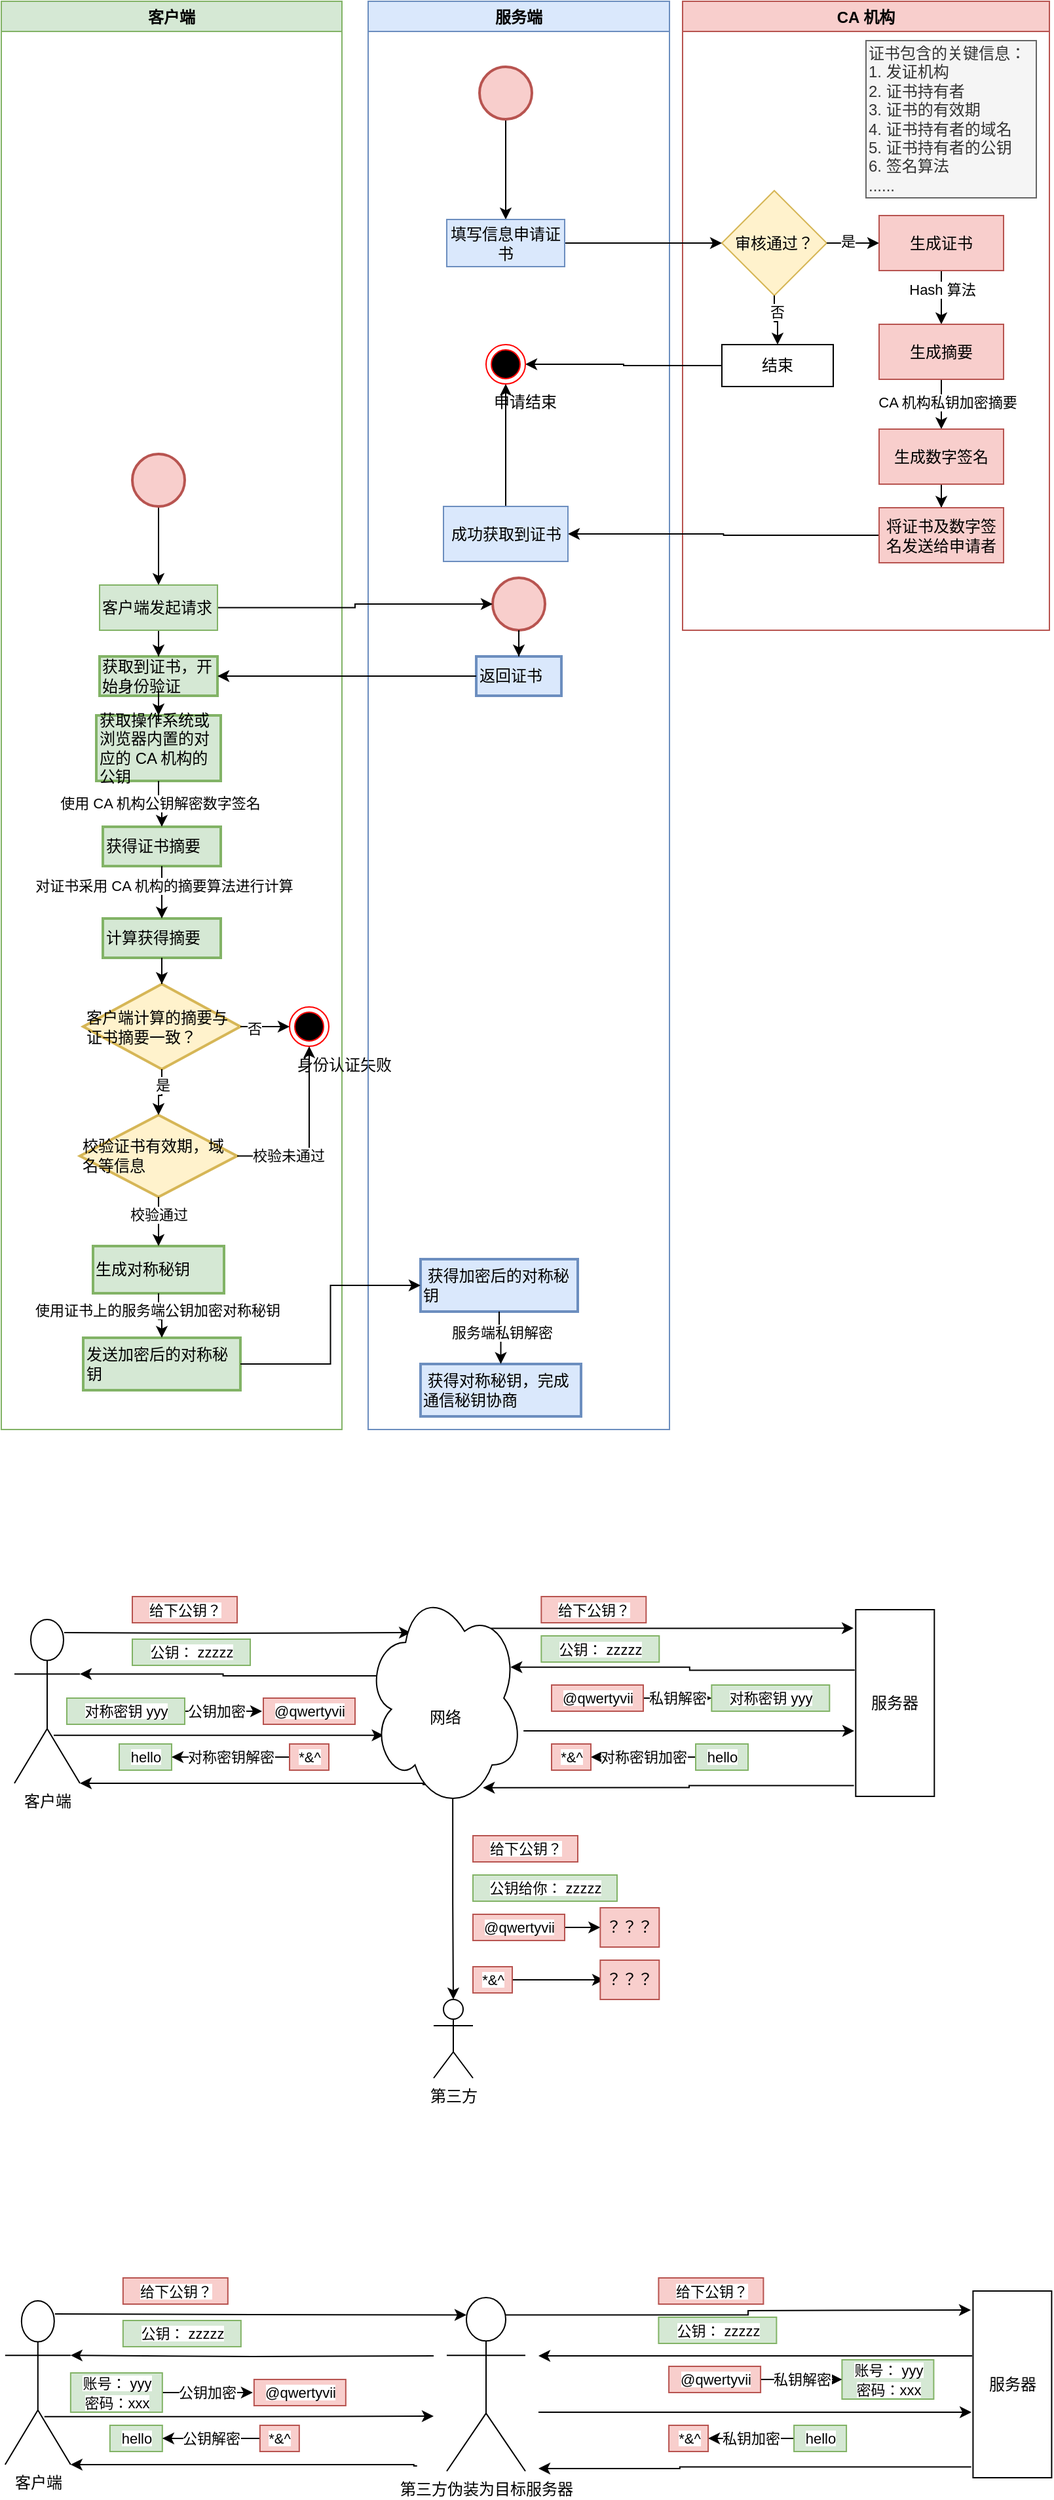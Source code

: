 <mxfile version="14.6.0" type="github">
  <diagram id="uuYXE82NBK7OaKoCnniR" name="Page-1">
    <mxGraphModel dx="1038" dy="503" grid="1" gridSize="10" guides="1" tooltips="1" connect="1" arrows="1" fold="1" page="1" pageScale="1" pageWidth="827" pageHeight="1169" math="0" shadow="0">
      <root>
        <mxCell id="0" />
        <mxCell id="1" parent="0" />
        <mxCell id="JsDEtYK8WjCFW17wyUcO-69" value="客户端" style="swimlane;fillColor=#d5e8d4;strokeColor=#82b366;" parent="1" vertex="1">
          <mxGeometry x="20" y="40" width="260" height="1090" as="geometry" />
        </mxCell>
        <mxCell id="JsDEtYK8WjCFW17wyUcO-35" value="获取到证书，开始身份验证" style="whiteSpace=wrap;html=1;align=left;strokeWidth=2;fillColor=#d5e8d4;strokeColor=#82b366;" parent="JsDEtYK8WjCFW17wyUcO-69" vertex="1">
          <mxGeometry x="75" y="500" width="90" height="30" as="geometry" />
        </mxCell>
        <mxCell id="JsDEtYK8WjCFW17wyUcO-38" value="获取操作系统或浏览器内置的对应的 CA 机构的公钥" style="whiteSpace=wrap;html=1;align=left;strokeWidth=2;fillColor=#d5e8d4;strokeColor=#82b366;" parent="JsDEtYK8WjCFW17wyUcO-69" vertex="1">
          <mxGeometry x="72.5" y="545" width="95" height="50" as="geometry" />
        </mxCell>
        <mxCell id="JsDEtYK8WjCFW17wyUcO-39" value="" style="edgeStyle=orthogonalEdgeStyle;rounded=0;orthogonalLoop=1;jettySize=auto;html=1;" parent="JsDEtYK8WjCFW17wyUcO-69" source="JsDEtYK8WjCFW17wyUcO-35" target="JsDEtYK8WjCFW17wyUcO-38" edge="1">
          <mxGeometry relative="1" as="geometry" />
        </mxCell>
        <mxCell id="JsDEtYK8WjCFW17wyUcO-40" value="获得证书摘要" style="whiteSpace=wrap;html=1;align=left;strokeWidth=2;fillColor=#d5e8d4;strokeColor=#82b366;" parent="JsDEtYK8WjCFW17wyUcO-69" vertex="1">
          <mxGeometry x="77.5" y="630" width="90" height="30" as="geometry" />
        </mxCell>
        <mxCell id="JsDEtYK8WjCFW17wyUcO-41" value="" style="edgeStyle=orthogonalEdgeStyle;rounded=0;orthogonalLoop=1;jettySize=auto;html=1;" parent="JsDEtYK8WjCFW17wyUcO-69" source="JsDEtYK8WjCFW17wyUcO-38" target="JsDEtYK8WjCFW17wyUcO-40" edge="1">
          <mxGeometry relative="1" as="geometry" />
        </mxCell>
        <mxCell id="JsDEtYK8WjCFW17wyUcO-42" value="使用 CA 机构公钥解密数字签名" style="edgeLabel;html=1;align=center;verticalAlign=middle;resizable=0;points=[];" parent="JsDEtYK8WjCFW17wyUcO-41" vertex="1" connectable="0">
          <mxGeometry x="-0.125" y="1" relative="1" as="geometry">
            <mxPoint as="offset" />
          </mxGeometry>
        </mxCell>
        <mxCell id="JsDEtYK8WjCFW17wyUcO-43" value="计算获得摘要" style="whiteSpace=wrap;html=1;align=left;strokeWidth=2;fillColor=#d5e8d4;strokeColor=#82b366;" parent="JsDEtYK8WjCFW17wyUcO-69" vertex="1">
          <mxGeometry x="77.5" y="700" width="90" height="30" as="geometry" />
        </mxCell>
        <mxCell id="JsDEtYK8WjCFW17wyUcO-44" value="" style="edgeStyle=orthogonalEdgeStyle;rounded=0;orthogonalLoop=1;jettySize=auto;html=1;" parent="JsDEtYK8WjCFW17wyUcO-69" source="JsDEtYK8WjCFW17wyUcO-40" target="JsDEtYK8WjCFW17wyUcO-43" edge="1">
          <mxGeometry relative="1" as="geometry" />
        </mxCell>
        <mxCell id="JsDEtYK8WjCFW17wyUcO-45" value="对证书采用 CA 机构的摘要算法进行计算" style="edgeLabel;html=1;align=center;verticalAlign=middle;resizable=0;points=[];" parent="JsDEtYK8WjCFW17wyUcO-44" vertex="1" connectable="0">
          <mxGeometry x="-0.275" y="1" relative="1" as="geometry">
            <mxPoint as="offset" />
          </mxGeometry>
        </mxCell>
        <mxCell id="JsDEtYK8WjCFW17wyUcO-46" value="客户端计算的摘要与证书摘要一致？" style="rhombus;whiteSpace=wrap;html=1;align=left;strokeWidth=2;fillColor=#fff2cc;strokeColor=#d6b656;" parent="JsDEtYK8WjCFW17wyUcO-69" vertex="1">
          <mxGeometry x="62.5" y="750" width="120" height="65" as="geometry" />
        </mxCell>
        <mxCell id="JsDEtYK8WjCFW17wyUcO-47" value="" style="edgeStyle=orthogonalEdgeStyle;rounded=0;orthogonalLoop=1;jettySize=auto;html=1;" parent="JsDEtYK8WjCFW17wyUcO-69" source="JsDEtYK8WjCFW17wyUcO-43" target="JsDEtYK8WjCFW17wyUcO-46" edge="1">
          <mxGeometry relative="1" as="geometry" />
        </mxCell>
        <mxCell id="JsDEtYK8WjCFW17wyUcO-48" value="&lt;br&gt;&lt;br&gt;&lt;br&gt;&lt;br&gt;身份认证失败" style="ellipse;html=1;shape=endState;fillColor=#000000;strokeColor=#ff0000;align=left;" parent="JsDEtYK8WjCFW17wyUcO-69" vertex="1">
          <mxGeometry x="220" y="767.5" width="30" height="30" as="geometry" />
        </mxCell>
        <mxCell id="JsDEtYK8WjCFW17wyUcO-49" style="edgeStyle=orthogonalEdgeStyle;rounded=0;orthogonalLoop=1;jettySize=auto;html=1;exitX=1;exitY=0.5;exitDx=0;exitDy=0;entryX=0;entryY=0.5;entryDx=0;entryDy=0;" parent="JsDEtYK8WjCFW17wyUcO-69" source="JsDEtYK8WjCFW17wyUcO-46" target="JsDEtYK8WjCFW17wyUcO-48" edge="1">
          <mxGeometry relative="1" as="geometry">
            <mxPoint x="230" y="783" as="targetPoint" />
          </mxGeometry>
        </mxCell>
        <mxCell id="JsDEtYK8WjCFW17wyUcO-50" value="否" style="edgeLabel;html=1;align=center;verticalAlign=middle;resizable=0;points=[];" parent="JsDEtYK8WjCFW17wyUcO-49" vertex="1" connectable="0">
          <mxGeometry x="-0.446" relative="1" as="geometry">
            <mxPoint y="1" as="offset" />
          </mxGeometry>
        </mxCell>
        <mxCell id="JsDEtYK8WjCFW17wyUcO-54" value="校验证书有效期，域名等信息" style="rhombus;whiteSpace=wrap;html=1;align=left;strokeWidth=2;fillColor=#fff2cc;strokeColor=#d6b656;" parent="JsDEtYK8WjCFW17wyUcO-69" vertex="1">
          <mxGeometry x="60" y="850" width="120" height="62.5" as="geometry" />
        </mxCell>
        <mxCell id="JsDEtYK8WjCFW17wyUcO-55" value="" style="edgeStyle=orthogonalEdgeStyle;rounded=0;orthogonalLoop=1;jettySize=auto;html=1;" parent="JsDEtYK8WjCFW17wyUcO-69" source="JsDEtYK8WjCFW17wyUcO-46" target="JsDEtYK8WjCFW17wyUcO-54" edge="1">
          <mxGeometry relative="1" as="geometry" />
        </mxCell>
        <mxCell id="JsDEtYK8WjCFW17wyUcO-56" value="是" style="edgeLabel;html=1;align=center;verticalAlign=middle;resizable=0;points=[];" parent="JsDEtYK8WjCFW17wyUcO-55" vertex="1" connectable="0">
          <mxGeometry x="-0.365" relative="1" as="geometry">
            <mxPoint as="offset" />
          </mxGeometry>
        </mxCell>
        <mxCell id="JsDEtYK8WjCFW17wyUcO-57" value="校验未通过" style="edgeStyle=orthogonalEdgeStyle;rounded=0;orthogonalLoop=1;jettySize=auto;html=1;exitX=1;exitY=0.5;exitDx=0;exitDy=0;entryX=0.5;entryY=1;entryDx=0;entryDy=0;" parent="JsDEtYK8WjCFW17wyUcO-69" source="JsDEtYK8WjCFW17wyUcO-54" target="JsDEtYK8WjCFW17wyUcO-48" edge="1">
          <mxGeometry x="-0.437" relative="1" as="geometry">
            <mxPoint as="offset" />
          </mxGeometry>
        </mxCell>
        <mxCell id="JsDEtYK8WjCFW17wyUcO-58" value="生成对称秘钥" style="whiteSpace=wrap;html=1;align=left;strokeWidth=2;fillColor=#d5e8d4;strokeColor=#82b366;" parent="JsDEtYK8WjCFW17wyUcO-69" vertex="1">
          <mxGeometry x="70" y="950" width="100" height="36" as="geometry" />
        </mxCell>
        <mxCell id="JsDEtYK8WjCFW17wyUcO-59" value="" style="edgeStyle=orthogonalEdgeStyle;rounded=0;orthogonalLoop=1;jettySize=auto;html=1;" parent="JsDEtYK8WjCFW17wyUcO-69" source="JsDEtYK8WjCFW17wyUcO-54" target="JsDEtYK8WjCFW17wyUcO-58" edge="1">
          <mxGeometry relative="1" as="geometry" />
        </mxCell>
        <mxCell id="JsDEtYK8WjCFW17wyUcO-60" value="校验通过" style="edgeLabel;html=1;align=center;verticalAlign=middle;resizable=0;points=[];" parent="JsDEtYK8WjCFW17wyUcO-59" vertex="1" connectable="0">
          <mxGeometry x="-0.372" relative="1" as="geometry">
            <mxPoint as="offset" />
          </mxGeometry>
        </mxCell>
        <mxCell id="JsDEtYK8WjCFW17wyUcO-61" value="发送加密后的对称秘钥" style="whiteSpace=wrap;html=1;align=left;strokeWidth=2;fillColor=#d5e8d4;strokeColor=#82b366;" parent="JsDEtYK8WjCFW17wyUcO-69" vertex="1">
          <mxGeometry x="62.5" y="1020" width="120" height="40" as="geometry" />
        </mxCell>
        <mxCell id="JsDEtYK8WjCFW17wyUcO-62" value="" style="edgeStyle=orthogonalEdgeStyle;rounded=0;orthogonalLoop=1;jettySize=auto;html=1;" parent="JsDEtYK8WjCFW17wyUcO-69" source="JsDEtYK8WjCFW17wyUcO-58" target="JsDEtYK8WjCFW17wyUcO-61" edge="1">
          <mxGeometry relative="1" as="geometry" />
        </mxCell>
        <mxCell id="JsDEtYK8WjCFW17wyUcO-63" value="使用证书上的服务端公钥加密对称秘钥" style="edgeLabel;html=1;align=center;verticalAlign=middle;resizable=0;points=[];" parent="JsDEtYK8WjCFW17wyUcO-62" vertex="1" connectable="0">
          <mxGeometry x="-0.294" y="-1" relative="1" as="geometry">
            <mxPoint as="offset" />
          </mxGeometry>
        </mxCell>
        <mxCell id="8BZbuieE8IRG9l0fq3M0-31" value="服务端" style="swimlane;swimlaneLine=1;fillColor=#dae8fc;strokeColor=#6c8ebf;" parent="1" vertex="1">
          <mxGeometry x="300" y="40" width="230" height="1090" as="geometry" />
        </mxCell>
        <mxCell id="JsDEtYK8WjCFW17wyUcO-64" value="&amp;nbsp;获得加密后的对称秘钥" style="whiteSpace=wrap;html=1;align=left;strokeWidth=2;fillColor=#dae8fc;strokeColor=#6c8ebf;" parent="8BZbuieE8IRG9l0fq3M0-31" vertex="1">
          <mxGeometry x="40" y="960" width="120" height="40" as="geometry" />
        </mxCell>
        <mxCell id="JsDEtYK8WjCFW17wyUcO-66" value="&amp;nbsp;获得对称秘钥，完成通信秘钥协商" style="whiteSpace=wrap;html=1;align=left;strokeWidth=2;fillColor=#dae8fc;strokeColor=#6c8ebf;" parent="8BZbuieE8IRG9l0fq3M0-31" vertex="1">
          <mxGeometry x="40" y="1040" width="122.5" height="40" as="geometry" />
        </mxCell>
        <mxCell id="JsDEtYK8WjCFW17wyUcO-67" value="" style="edgeStyle=orthogonalEdgeStyle;rounded=0;orthogonalLoop=1;jettySize=auto;html=1;" parent="8BZbuieE8IRG9l0fq3M0-31" source="JsDEtYK8WjCFW17wyUcO-64" target="JsDEtYK8WjCFW17wyUcO-66" edge="1">
          <mxGeometry relative="1" as="geometry" />
        </mxCell>
        <mxCell id="JsDEtYK8WjCFW17wyUcO-68" value="服务端私钥解密" style="edgeLabel;html=1;align=center;verticalAlign=middle;resizable=0;points=[];" parent="JsDEtYK8WjCFW17wyUcO-67" vertex="1" connectable="0">
          <mxGeometry x="-0.25" y="2" relative="1" as="geometry">
            <mxPoint as="offset" />
          </mxGeometry>
        </mxCell>
        <mxCell id="JsDEtYK8WjCFW17wyUcO-32" value="" style="strokeWidth=2;html=1;shape=mxgraph.flowchart.start_2;whiteSpace=wrap;align=left;fillColor=#f8cecc;strokeColor=#b85450;" parent="8BZbuieE8IRG9l0fq3M0-31" vertex="1">
          <mxGeometry x="95" y="440" width="40" height="40" as="geometry" />
        </mxCell>
        <mxCell id="JsDEtYK8WjCFW17wyUcO-33" value="返回证书" style="whiteSpace=wrap;html=1;align=left;strokeWidth=2;fillColor=#dae8fc;strokeColor=#6c8ebf;" parent="8BZbuieE8IRG9l0fq3M0-31" vertex="1">
          <mxGeometry x="82.5" y="500" width="65" height="30" as="geometry" />
        </mxCell>
        <mxCell id="JsDEtYK8WjCFW17wyUcO-34" value="" style="edgeStyle=orthogonalEdgeStyle;rounded=0;orthogonalLoop=1;jettySize=auto;html=1;" parent="8BZbuieE8IRG9l0fq3M0-31" source="JsDEtYK8WjCFW17wyUcO-32" target="JsDEtYK8WjCFW17wyUcO-33" edge="1">
          <mxGeometry relative="1" as="geometry" />
        </mxCell>
        <mxCell id="8BZbuieE8IRG9l0fq3M0-42" value="CA 机构" style="swimlane;fillColor=#f8cecc;strokeColor=#b85450;" parent="1" vertex="1">
          <mxGeometry x="540" y="40" width="280" height="480" as="geometry" />
        </mxCell>
        <mxCell id="JsDEtYK8WjCFW17wyUcO-12" value="证书包含的关键信息：&lt;br&gt;1. 发证机构&lt;br&gt;2. 证书持有者&lt;br&gt;3. 证书的有效期&lt;br&gt;4. 证书持有者的域名&lt;br&gt;5. 证书持有者的公钥&lt;br&gt;6. 签名算法&lt;br&gt;......" style="rounded=0;whiteSpace=wrap;html=1;align=left;fillColor=#f5f5f5;strokeColor=#666666;fontColor=#333333;" parent="8BZbuieE8IRG9l0fq3M0-42" vertex="1">
          <mxGeometry x="140" y="30" width="130" height="120" as="geometry" />
        </mxCell>
        <mxCell id="JsDEtYK8WjCFW17wyUcO-6" value="结束" style="whiteSpace=wrap;html=1;rounded=0;" parent="8BZbuieE8IRG9l0fq3M0-42" vertex="1">
          <mxGeometry x="30" y="262" width="85" height="32" as="geometry" />
        </mxCell>
        <mxCell id="JsDEtYK8WjCFW17wyUcO-4" value="审核通过？" style="rhombus;whiteSpace=wrap;html=1;rounded=0;fillColor=#fff2cc;strokeColor=#d6b656;" parent="8BZbuieE8IRG9l0fq3M0-42" vertex="1">
          <mxGeometry x="30" y="144.5" width="80" height="80" as="geometry" />
        </mxCell>
        <mxCell id="JsDEtYK8WjCFW17wyUcO-7" value="" style="edgeStyle=orthogonalEdgeStyle;rounded=0;orthogonalLoop=1;jettySize=auto;html=1;" parent="8BZbuieE8IRG9l0fq3M0-42" source="JsDEtYK8WjCFW17wyUcO-4" target="JsDEtYK8WjCFW17wyUcO-6" edge="1">
          <mxGeometry relative="1" as="geometry" />
        </mxCell>
        <mxCell id="JsDEtYK8WjCFW17wyUcO-8" value="否" style="edgeLabel;html=1;align=center;verticalAlign=middle;resizable=0;points=[];" parent="JsDEtYK8WjCFW17wyUcO-7" vertex="1" connectable="0">
          <mxGeometry x="-0.378" y="2" relative="1" as="geometry">
            <mxPoint as="offset" />
          </mxGeometry>
        </mxCell>
        <mxCell id="JsDEtYK8WjCFW17wyUcO-3" value="" style="edgeStyle=orthogonalEdgeStyle;rounded=0;orthogonalLoop=1;jettySize=auto;html=1;exitX=0.5;exitY=1;exitDx=0;exitDy=0;exitPerimeter=0;" parent="1" source="JsDEtYK8WjCFW17wyUcO-27" target="JsDEtYK8WjCFW17wyUcO-2" edge="1">
          <mxGeometry relative="1" as="geometry">
            <mxPoint x="405" y="126.5" as="sourcePoint" />
          </mxGeometry>
        </mxCell>
        <mxCell id="JsDEtYK8WjCFW17wyUcO-5" value="" style="edgeStyle=orthogonalEdgeStyle;rounded=0;orthogonalLoop=1;jettySize=auto;html=1;" parent="1" source="JsDEtYK8WjCFW17wyUcO-2" target="JsDEtYK8WjCFW17wyUcO-4" edge="1">
          <mxGeometry relative="1" as="geometry" />
        </mxCell>
        <mxCell id="JsDEtYK8WjCFW17wyUcO-2" value="填写信息申请证书" style="rounded=0;whiteSpace=wrap;html=1;fillColor=#dae8fc;strokeColor=#6c8ebf;" parent="1" vertex="1">
          <mxGeometry x="360" y="206.5" width="90" height="36" as="geometry" />
        </mxCell>
        <mxCell id="JsDEtYK8WjCFW17wyUcO-10" value="" style="edgeStyle=orthogonalEdgeStyle;rounded=0;orthogonalLoop=1;jettySize=auto;html=1;" parent="1" source="JsDEtYK8WjCFW17wyUcO-4" target="JsDEtYK8WjCFW17wyUcO-9" edge="1">
          <mxGeometry relative="1" as="geometry" />
        </mxCell>
        <mxCell id="JsDEtYK8WjCFW17wyUcO-11" value="是" style="edgeLabel;html=1;align=center;verticalAlign=middle;resizable=0;points=[];" parent="JsDEtYK8WjCFW17wyUcO-10" vertex="1" connectable="0">
          <mxGeometry x="-0.2" y="2" relative="1" as="geometry">
            <mxPoint as="offset" />
          </mxGeometry>
        </mxCell>
        <mxCell id="JsDEtYK8WjCFW17wyUcO-24" value="" style="edgeStyle=orthogonalEdgeStyle;rounded=0;orthogonalLoop=1;jettySize=auto;html=1;" parent="1" source="JsDEtYK8WjCFW17wyUcO-6" target="JsDEtYK8WjCFW17wyUcO-23" edge="1">
          <mxGeometry relative="1" as="geometry" />
        </mxCell>
        <mxCell id="JsDEtYK8WjCFW17wyUcO-14" value="" style="edgeStyle=orthogonalEdgeStyle;rounded=0;orthogonalLoop=1;jettySize=auto;html=1;" parent="1" source="JsDEtYK8WjCFW17wyUcO-9" target="JsDEtYK8WjCFW17wyUcO-13" edge="1">
          <mxGeometry relative="1" as="geometry" />
        </mxCell>
        <mxCell id="JsDEtYK8WjCFW17wyUcO-15" value="Hash 算法" style="edgeLabel;html=1;align=center;verticalAlign=middle;resizable=0;points=[];" parent="JsDEtYK8WjCFW17wyUcO-14" vertex="1" connectable="0">
          <mxGeometry x="-0.325" relative="1" as="geometry">
            <mxPoint as="offset" />
          </mxGeometry>
        </mxCell>
        <mxCell id="JsDEtYK8WjCFW17wyUcO-9" value="生成证书" style="whiteSpace=wrap;html=1;rounded=0;fillColor=#f8cecc;strokeColor=#b85450;" parent="1" vertex="1">
          <mxGeometry x="690" y="203.5" width="95" height="42" as="geometry" />
        </mxCell>
        <mxCell id="JsDEtYK8WjCFW17wyUcO-17" value="" style="edgeStyle=orthogonalEdgeStyle;rounded=0;orthogonalLoop=1;jettySize=auto;html=1;" parent="1" source="JsDEtYK8WjCFW17wyUcO-13" target="JsDEtYK8WjCFW17wyUcO-16" edge="1">
          <mxGeometry relative="1" as="geometry" />
        </mxCell>
        <mxCell id="JsDEtYK8WjCFW17wyUcO-18" value="CA 机构私钥加密摘要" style="edgeLabel;html=1;align=center;verticalAlign=middle;resizable=0;points=[];" parent="JsDEtYK8WjCFW17wyUcO-17" vertex="1" connectable="0">
          <mxGeometry x="-0.175" y="4" relative="1" as="geometry">
            <mxPoint as="offset" />
          </mxGeometry>
        </mxCell>
        <mxCell id="JsDEtYK8WjCFW17wyUcO-13" value="生成摘要" style="whiteSpace=wrap;html=1;rounded=0;fillColor=#f8cecc;strokeColor=#b85450;" parent="1" vertex="1">
          <mxGeometry x="690" y="286.5" width="95" height="42" as="geometry" />
        </mxCell>
        <mxCell id="JsDEtYK8WjCFW17wyUcO-20" value="" style="edgeStyle=orthogonalEdgeStyle;rounded=0;orthogonalLoop=1;jettySize=auto;html=1;" parent="1" source="JsDEtYK8WjCFW17wyUcO-16" target="JsDEtYK8WjCFW17wyUcO-19" edge="1">
          <mxGeometry relative="1" as="geometry" />
        </mxCell>
        <mxCell id="JsDEtYK8WjCFW17wyUcO-16" value="生成数字签名" style="whiteSpace=wrap;html=1;rounded=0;fillColor=#f8cecc;strokeColor=#b85450;" parent="1" vertex="1">
          <mxGeometry x="690" y="366.5" width="95" height="42" as="geometry" />
        </mxCell>
        <mxCell id="JsDEtYK8WjCFW17wyUcO-22" value="" style="edgeStyle=orthogonalEdgeStyle;rounded=0;orthogonalLoop=1;jettySize=auto;html=1;" parent="1" source="JsDEtYK8WjCFW17wyUcO-19" target="JsDEtYK8WjCFW17wyUcO-21" edge="1">
          <mxGeometry relative="1" as="geometry" />
        </mxCell>
        <mxCell id="JsDEtYK8WjCFW17wyUcO-19" value="将证书及数字签名发送给申请者" style="whiteSpace=wrap;html=1;rounded=0;fillColor=#f8cecc;strokeColor=#b85450;" parent="1" vertex="1">
          <mxGeometry x="690" y="426.5" width="95" height="42" as="geometry" />
        </mxCell>
        <mxCell id="JsDEtYK8WjCFW17wyUcO-25" value="" style="edgeStyle=orthogonalEdgeStyle;rounded=0;orthogonalLoop=1;jettySize=auto;html=1;" parent="1" source="JsDEtYK8WjCFW17wyUcO-21" target="JsDEtYK8WjCFW17wyUcO-23" edge="1">
          <mxGeometry relative="1" as="geometry" />
        </mxCell>
        <mxCell id="JsDEtYK8WjCFW17wyUcO-21" value="成功获取到证书" style="whiteSpace=wrap;html=1;rounded=0;fillColor=#dae8fc;strokeColor=#6c8ebf;" parent="1" vertex="1">
          <mxGeometry x="357.5" y="425.5" width="95" height="42" as="geometry" />
        </mxCell>
        <mxCell id="JsDEtYK8WjCFW17wyUcO-31" value="" style="edgeStyle=orthogonalEdgeStyle;rounded=0;orthogonalLoop=1;jettySize=auto;html=1;entryX=0;entryY=0.5;entryDx=0;entryDy=0;entryPerimeter=0;" parent="1" source="JsDEtYK8WjCFW17wyUcO-26" target="JsDEtYK8WjCFW17wyUcO-32" edge="1">
          <mxGeometry relative="1" as="geometry">
            <mxPoint x="150" y="498" as="targetPoint" />
          </mxGeometry>
        </mxCell>
        <mxCell id="JsDEtYK8WjCFW17wyUcO-37" value="" style="edgeStyle=orthogonalEdgeStyle;rounded=0;orthogonalLoop=1;jettySize=auto;html=1;" parent="1" source="JsDEtYK8WjCFW17wyUcO-26" target="JsDEtYK8WjCFW17wyUcO-35" edge="1">
          <mxGeometry relative="1" as="geometry" />
        </mxCell>
        <mxCell id="JsDEtYK8WjCFW17wyUcO-26" value="客户端发起请求" style="html=1;align=left;fillColor=#d5e8d4;strokeColor=#82b366;" parent="1" vertex="1">
          <mxGeometry x="95" y="485.5" width="90" height="34.5" as="geometry" />
        </mxCell>
        <mxCell id="JsDEtYK8WjCFW17wyUcO-27" value="" style="strokeWidth=2;html=1;shape=mxgraph.flowchart.start_2;whiteSpace=wrap;align=left;fillColor=#f8cecc;strokeColor=#b85450;" parent="1" vertex="1">
          <mxGeometry x="385" y="90" width="40" height="40" as="geometry" />
        </mxCell>
        <mxCell id="JsDEtYK8WjCFW17wyUcO-29" value="" style="edgeStyle=orthogonalEdgeStyle;rounded=0;orthogonalLoop=1;jettySize=auto;html=1;" parent="1" source="JsDEtYK8WjCFW17wyUcO-28" target="JsDEtYK8WjCFW17wyUcO-26" edge="1">
          <mxGeometry relative="1" as="geometry" />
        </mxCell>
        <mxCell id="JsDEtYK8WjCFW17wyUcO-28" value="" style="strokeWidth=2;html=1;shape=mxgraph.flowchart.start_2;whiteSpace=wrap;align=left;fillColor=#f8cecc;strokeColor=#b85450;" parent="1" vertex="1">
          <mxGeometry x="120" y="385.5" width="40" height="40" as="geometry" />
        </mxCell>
        <mxCell id="JsDEtYK8WjCFW17wyUcO-36" value="" style="edgeStyle=orthogonalEdgeStyle;rounded=0;orthogonalLoop=1;jettySize=auto;html=1;entryX=1;entryY=0.5;entryDx=0;entryDy=0;" parent="1" source="JsDEtYK8WjCFW17wyUcO-33" target="JsDEtYK8WjCFW17wyUcO-35" edge="1">
          <mxGeometry relative="1" as="geometry" />
        </mxCell>
        <mxCell id="JsDEtYK8WjCFW17wyUcO-65" value="" style="edgeStyle=orthogonalEdgeStyle;rounded=0;orthogonalLoop=1;jettySize=auto;html=1;entryX=0;entryY=0.5;entryDx=0;entryDy=0;" parent="1" source="JsDEtYK8WjCFW17wyUcO-61" target="JsDEtYK8WjCFW17wyUcO-64" edge="1">
          <mxGeometry relative="1" as="geometry" />
        </mxCell>
        <mxCell id="JsDEtYK8WjCFW17wyUcO-23" value="&lt;br&gt;&lt;br&gt;&lt;br&gt;&lt;br&gt;申请结束" style="ellipse;html=1;shape=endState;fillColor=#000000;strokeColor=#ff0000;align=left;" parent="1" vertex="1">
          <mxGeometry x="390" y="302" width="30" height="30" as="geometry" />
        </mxCell>
        <mxCell id="xtCsUakm9hW_10uvY06O-27" value="" style="edgeStyle=orthogonalEdgeStyle;rounded=0;orthogonalLoop=1;jettySize=auto;html=1;entryX=0.25;entryY=0.1;entryDx=0;entryDy=0;entryPerimeter=0;" edge="1" parent="1" target="xtCsUakm9hW_10uvY06O-37">
          <mxGeometry x="-0.053" y="20" relative="1" as="geometry">
            <mxPoint as="offset" />
            <mxPoint x="60.92" y="1805" as="sourcePoint" />
            <mxPoint x="325.46" y="1805.02" as="targetPoint" />
          </mxGeometry>
        </mxCell>
        <mxCell id="xtCsUakm9hW_10uvY06O-28" style="edgeStyle=orthogonalEdgeStyle;rounded=0;orthogonalLoop=1;jettySize=auto;html=1;exitX=0.6;exitY=0.707;exitDx=0;exitDy=0;exitPerimeter=0;" edge="1" parent="1" source="xtCsUakm9hW_10uvY06O-29">
          <mxGeometry relative="1" as="geometry">
            <mxPoint x="350" y="1883" as="targetPoint" />
          </mxGeometry>
        </mxCell>
        <mxCell id="xtCsUakm9hW_10uvY06O-29" value="客户端" style="shape=umlActor;verticalLabelPosition=bottom;verticalAlign=top;html=1;" vertex="1" parent="1">
          <mxGeometry x="22.92" y="1795" width="50" height="125" as="geometry" />
        </mxCell>
        <mxCell id="xtCsUakm9hW_10uvY06O-30" value="" style="edgeStyle=orthogonalEdgeStyle;rounded=0;orthogonalLoop=1;jettySize=auto;html=1;exitX=0.75;exitY=0.1;exitDx=0;exitDy=0;exitPerimeter=0;" edge="1" parent="1" source="xtCsUakm9hW_10uvY06O-37">
          <mxGeometry relative="1" as="geometry">
            <mxPoint x="482.92" y="1801.79" as="sourcePoint" />
            <mxPoint x="760" y="1802" as="targetPoint" />
          </mxGeometry>
        </mxCell>
        <mxCell id="xtCsUakm9hW_10uvY06O-31" style="edgeStyle=orthogonalEdgeStyle;rounded=0;orthogonalLoop=1;jettySize=auto;html=1;" edge="1" parent="1">
          <mxGeometry relative="1" as="geometry">
            <mxPoint x="760.54" y="1880" as="targetPoint" />
            <mxPoint x="430" y="1880" as="sourcePoint" />
          </mxGeometry>
        </mxCell>
        <mxCell id="xtCsUakm9hW_10uvY06O-32" style="edgeStyle=orthogonalEdgeStyle;rounded=0;orthogonalLoop=1;jettySize=auto;html=1;entryX=1;entryY=0.333;entryDx=0;entryDy=0;entryPerimeter=0;" edge="1" parent="1" target="xtCsUakm9hW_10uvY06O-29">
          <mxGeometry relative="1" as="geometry">
            <mxPoint x="350" y="1837" as="sourcePoint" />
          </mxGeometry>
        </mxCell>
        <mxCell id="xtCsUakm9hW_10uvY06O-33" style="edgeStyle=orthogonalEdgeStyle;rounded=0;orthogonalLoop=1;jettySize=auto;html=1;exitX=0.382;exitY=0.888;exitDx=0;exitDy=0;exitPerimeter=0;entryX=1;entryY=1;entryDx=0;entryDy=0;entryPerimeter=0;" edge="1" parent="1" target="xtCsUakm9hW_10uvY06O-29">
          <mxGeometry relative="1" as="geometry">
            <Array as="points">
              <mxPoint x="334.92" y="1921" />
              <mxPoint x="334.92" y="1920" />
            </Array>
            <mxPoint x="337.34" y="1920.96" as="sourcePoint" />
          </mxGeometry>
        </mxCell>
        <mxCell id="xtCsUakm9hW_10uvY06O-34" style="edgeStyle=orthogonalEdgeStyle;rounded=0;orthogonalLoop=1;jettySize=auto;html=1;" edge="1" parent="1">
          <mxGeometry relative="1" as="geometry">
            <mxPoint x="430" y="1837" as="targetPoint" />
            <mxPoint x="761" y="1837" as="sourcePoint" />
          </mxGeometry>
        </mxCell>
        <mxCell id="xtCsUakm9hW_10uvY06O-35" style="edgeStyle=orthogonalEdgeStyle;rounded=0;orthogonalLoop=1;jettySize=auto;html=1;exitX=-0.023;exitY=0.942;exitDx=0;exitDy=0;exitPerimeter=0;" edge="1" parent="1" source="xtCsUakm9hW_10uvY06O-36">
          <mxGeometry relative="1" as="geometry">
            <Array as="points">
              <mxPoint x="537.92" y="1922" />
              <mxPoint x="537.92" y="1923" />
            </Array>
            <mxPoint x="430" y="1923" as="targetPoint" />
          </mxGeometry>
        </mxCell>
        <mxCell id="xtCsUakm9hW_10uvY06O-36" value="服务器" style="whiteSpace=wrap;html=1;verticalAlign=middle;" vertex="1" parent="1">
          <mxGeometry x="761.7" y="1787.5" width="60" height="142.5" as="geometry" />
        </mxCell>
        <mxCell id="xtCsUakm9hW_10uvY06O-37" value="第三方伪装为目标服务器" style="shape=umlActor;verticalLabelPosition=bottom;verticalAlign=top;html=1;" vertex="1" parent="1">
          <mxGeometry x="360" y="1792.5" width="60" height="132.5" as="geometry" />
        </mxCell>
        <mxCell id="xtCsUakm9hW_10uvY06O-38" value="&lt;span style=&quot;font-size: 11px ; background-color: rgb(255 , 255 , 255)&quot;&gt;给下公钥？&lt;/span&gt;" style="text;html=1;align=center;verticalAlign=middle;resizable=0;points=[];autosize=1;strokeColor=#b85450;fillColor=#f8cecc;" vertex="1" parent="1">
          <mxGeometry x="112.92" y="1777.5" width="80" height="20" as="geometry" />
        </mxCell>
        <mxCell id="xtCsUakm9hW_10uvY06O-39" value="&lt;span style=&quot;font-size: 11px ; background-color: rgb(255 , 255 , 255)&quot;&gt;公钥： zzzzz&lt;/span&gt;" style="text;html=1;align=center;verticalAlign=middle;resizable=0;points=[];autosize=1;strokeColor=#82b366;fillColor=#d5e8d4;" vertex="1" parent="1">
          <mxGeometry x="521.7" y="1807.5" width="90" height="20" as="geometry" />
        </mxCell>
        <mxCell id="xtCsUakm9hW_10uvY06O-40" value="&lt;span style=&quot;font-size: 11px ; background-color: rgb(255 , 255 , 255)&quot;&gt;给下公钥？&lt;/span&gt;" style="text;html=1;align=center;verticalAlign=middle;resizable=0;points=[];autosize=1;strokeColor=#b85450;fillColor=#f8cecc;" vertex="1" parent="1">
          <mxGeometry x="521.7" y="1777.5" width="80" height="20" as="geometry" />
        </mxCell>
        <mxCell id="xtCsUakm9hW_10uvY06O-41" value="&lt;span style=&quot;font-size: 11px ; background-color: rgb(255 , 255 , 255)&quot;&gt;公钥： zzzzz&lt;/span&gt;" style="text;html=1;align=center;verticalAlign=middle;resizable=0;points=[];autosize=1;strokeColor=#82b366;fillColor=#d5e8d4;" vertex="1" parent="1">
          <mxGeometry x="112.92" y="1810" width="90" height="20" as="geometry" />
        </mxCell>
        <mxCell id="xtCsUakm9hW_10uvY06O-42" value="公钥加密" style="edgeStyle=orthogonalEdgeStyle;rounded=0;orthogonalLoop=1;jettySize=auto;html=1;" edge="1" parent="1">
          <mxGeometry relative="1" as="geometry">
            <mxPoint x="141.92" y="1865" as="sourcePoint" />
            <mxPoint x="211.92" y="1865" as="targetPoint" />
          </mxGeometry>
        </mxCell>
        <mxCell id="xtCsUakm9hW_10uvY06O-43" value="&lt;span style=&quot;font-size: 11px ; background-color: rgb(255 , 255 , 255)&quot;&gt;账号： yyy&lt;/span&gt;&lt;br style=&quot;font-size: 11px&quot;&gt;&lt;span style=&quot;font-size: 11px ; background-color: rgb(255 , 255 , 255)&quot;&gt;密码：xxx&lt;/span&gt;" style="text;html=1;align=center;verticalAlign=middle;resizable=0;points=[];autosize=1;strokeColor=#82b366;fillColor=#D5E8D4;" vertex="1" parent="1">
          <mxGeometry x="72.92" y="1850" width="70" height="30" as="geometry" />
        </mxCell>
        <mxCell id="xtCsUakm9hW_10uvY06O-44" value="&lt;span style=&quot;font-size: 11px ; background-color: rgb(255 , 255 , 255)&quot;&gt;@qwertyvii&lt;/span&gt;" style="text;html=1;align=center;verticalAlign=middle;resizable=0;points=[];autosize=1;strokeColor=#b85450;fillColor=#f8cecc;" vertex="1" parent="1">
          <mxGeometry x="212.92" y="1855" width="70" height="20" as="geometry" />
        </mxCell>
        <mxCell id="xtCsUakm9hW_10uvY06O-45" value="&lt;span style=&quot;font-size: 11px ; background-color: rgb(255 , 255 , 255)&quot;&gt;账号： yyy&lt;/span&gt;&lt;br style=&quot;font-size: 11px&quot;&gt;&lt;span style=&quot;font-size: 11px ; background-color: rgb(255 , 255 , 255)&quot;&gt;密码：xxx&lt;/span&gt;" style="text;html=1;align=center;verticalAlign=middle;resizable=0;points=[];autosize=1;strokeColor=#82b366;fillColor=#D5E8D4;" vertex="1" parent="1">
          <mxGeometry x="661.7" y="1840" width="70" height="30" as="geometry" />
        </mxCell>
        <mxCell id="xtCsUakm9hW_10uvY06O-46" value="私钥解密" style="edgeStyle=orthogonalEdgeStyle;rounded=0;orthogonalLoop=1;jettySize=auto;html=1;" edge="1" parent="1" source="xtCsUakm9hW_10uvY06O-47" target="xtCsUakm9hW_10uvY06O-45">
          <mxGeometry relative="1" as="geometry" />
        </mxCell>
        <mxCell id="xtCsUakm9hW_10uvY06O-47" value="&lt;span style=&quot;font-size: 11px ; background-color: rgb(255 , 255 , 255)&quot;&gt;@qwertyvii&lt;/span&gt;" style="text;html=1;align=center;verticalAlign=middle;resizable=0;points=[];autosize=1;strokeColor=#b85450;fillColor=#f8cecc;" vertex="1" parent="1">
          <mxGeometry x="529.54" y="1845" width="70" height="20" as="geometry" />
        </mxCell>
        <mxCell id="xtCsUakm9hW_10uvY06O-48" value="&lt;span style=&quot;font-size: 11px ; background-color: rgb(255 , 255 , 255)&quot;&gt;hello&lt;/span&gt;" style="text;html=1;align=center;verticalAlign=middle;resizable=0;points=[];autosize=1;strokeColor=#82b366;fillColor=#D5E8D4;" vertex="1" parent="1">
          <mxGeometry x="102.92" y="1890" width="40" height="20" as="geometry" />
        </mxCell>
        <mxCell id="xtCsUakm9hW_10uvY06O-49" value="公钥解密" style="edgeStyle=orthogonalEdgeStyle;rounded=0;orthogonalLoop=1;jettySize=auto;html=1;" edge="1" parent="1" source="xtCsUakm9hW_10uvY06O-50" target="xtCsUakm9hW_10uvY06O-48">
          <mxGeometry relative="1" as="geometry" />
        </mxCell>
        <mxCell id="xtCsUakm9hW_10uvY06O-50" value="&lt;span style=&quot;font-size: 11px ; background-color: rgb(255 , 255 , 255)&quot;&gt;*&amp;amp;^&lt;/span&gt;" style="text;html=1;align=center;verticalAlign=middle;resizable=0;points=[];autosize=1;strokeColor=#b85450;fillColor=#f8cecc;" vertex="1" parent="1">
          <mxGeometry x="217.42" y="1890" width="30" height="20" as="geometry" />
        </mxCell>
        <mxCell id="xtCsUakm9hW_10uvY06O-51" value="私钥加密" style="edgeStyle=orthogonalEdgeStyle;rounded=0;orthogonalLoop=1;jettySize=auto;html=1;" edge="1" parent="1" source="xtCsUakm9hW_10uvY06O-52" target="xtCsUakm9hW_10uvY06O-53">
          <mxGeometry relative="1" as="geometry" />
        </mxCell>
        <mxCell id="xtCsUakm9hW_10uvY06O-52" value="&lt;span style=&quot;font-size: 11px ; background-color: rgb(255 , 255 , 255)&quot;&gt;hello&lt;/span&gt;" style="text;html=1;align=center;verticalAlign=middle;resizable=0;points=[];autosize=1;strokeColor=#82b366;fillColor=#D5E8D4;" vertex="1" parent="1">
          <mxGeometry x="625.04" y="1890" width="40" height="20" as="geometry" />
        </mxCell>
        <mxCell id="xtCsUakm9hW_10uvY06O-53" value="&lt;span style=&quot;font-size: 11px ; background-color: rgb(255 , 255 , 255)&quot;&gt;*&amp;amp;^&lt;/span&gt;" style="text;html=1;align=center;verticalAlign=middle;resizable=0;points=[];autosize=1;strokeColor=#b85450;fillColor=#f8cecc;" vertex="1" parent="1">
          <mxGeometry x="529.54" y="1890" width="30" height="20" as="geometry" />
        </mxCell>
        <mxCell id="xtCsUakm9hW_10uvY06O-54" value="" style="edgeStyle=orthogonalEdgeStyle;rounded=0;orthogonalLoop=1;jettySize=auto;html=1;entryX=0.283;entryY=0.206;entryDx=0;entryDy=0;entryPerimeter=0;" edge="1" parent="1" target="xtCsUakm9hW_10uvY06O-62">
          <mxGeometry x="-0.053" y="20" relative="1" as="geometry">
            <mxPoint as="offset" />
            <mxPoint x="68" y="1285" as="sourcePoint" />
          </mxGeometry>
        </mxCell>
        <mxCell id="xtCsUakm9hW_10uvY06O-55" style="edgeStyle=orthogonalEdgeStyle;rounded=0;orthogonalLoop=1;jettySize=auto;html=1;entryX=0.11;entryY=0.667;entryDx=0;entryDy=0;entryPerimeter=0;exitX=0.6;exitY=0.707;exitDx=0;exitDy=0;exitPerimeter=0;" edge="1" parent="1" source="xtCsUakm9hW_10uvY06O-56" target="xtCsUakm9hW_10uvY06O-62">
          <mxGeometry relative="1" as="geometry" />
        </mxCell>
        <mxCell id="xtCsUakm9hW_10uvY06O-56" value="客户端" style="shape=umlActor;verticalLabelPosition=bottom;verticalAlign=top;html=1;" vertex="1" parent="1">
          <mxGeometry x="30" y="1275" width="50" height="125" as="geometry" />
        </mxCell>
        <mxCell id="xtCsUakm9hW_10uvY06O-57" value="" style="edgeStyle=orthogonalEdgeStyle;rounded=0;orthogonalLoop=1;jettySize=auto;html=1;exitX=0.79;exitY=0.187;exitDx=0;exitDy=0;exitPerimeter=0;entryX=-0.027;entryY=0.099;entryDx=0;entryDy=0;entryPerimeter=0;" edge="1" parent="1" source="xtCsUakm9hW_10uvY06O-62" target="xtCsUakm9hW_10uvY06O-65">
          <mxGeometry relative="1" as="geometry">
            <mxPoint x="425.0" y="1280.14" as="sourcePoint" />
          </mxGeometry>
        </mxCell>
        <mxCell id="xtCsUakm9hW_10uvY06O-58" value="" style="edgeStyle=orthogonalEdgeStyle;rounded=0;orthogonalLoop=1;jettySize=auto;html=1;entryX=0.5;entryY=0;entryDx=0;entryDy=0;entryPerimeter=0;exitX=0.55;exitY=0.95;exitDx=0;exitDy=0;exitPerimeter=0;" edge="1" parent="1" source="xtCsUakm9hW_10uvY06O-62" target="xtCsUakm9hW_10uvY06O-66">
          <mxGeometry relative="1" as="geometry">
            <mxPoint x="363.58" y="1605" as="targetPoint" />
            <mxPoint x="444.58" y="1436.5" as="sourcePoint" />
          </mxGeometry>
        </mxCell>
        <mxCell id="xtCsUakm9hW_10uvY06O-59" style="edgeStyle=orthogonalEdgeStyle;rounded=0;orthogonalLoop=1;jettySize=auto;html=1;exitX=1;exitY=0.647;exitDx=0;exitDy=0;exitPerimeter=0;" edge="1" parent="1" source="xtCsUakm9hW_10uvY06O-62">
          <mxGeometry relative="1" as="geometry">
            <mxPoint x="671" y="1360" as="targetPoint" />
          </mxGeometry>
        </mxCell>
        <mxCell id="xtCsUakm9hW_10uvY06O-60" style="edgeStyle=orthogonalEdgeStyle;rounded=0;orthogonalLoop=1;jettySize=auto;html=1;exitX=0.07;exitY=0.4;exitDx=0;exitDy=0;exitPerimeter=0;entryX=1;entryY=0.333;entryDx=0;entryDy=0;entryPerimeter=0;" edge="1" parent="1" source="xtCsUakm9hW_10uvY06O-62" target="xtCsUakm9hW_10uvY06O-56">
          <mxGeometry relative="1" as="geometry" />
        </mxCell>
        <mxCell id="xtCsUakm9hW_10uvY06O-61" style="edgeStyle=orthogonalEdgeStyle;rounded=0;orthogonalLoop=1;jettySize=auto;html=1;exitX=0.382;exitY=0.888;exitDx=0;exitDy=0;exitPerimeter=0;entryX=1;entryY=1;entryDx=0;entryDy=0;entryPerimeter=0;" edge="1" parent="1" source="xtCsUakm9hW_10uvY06O-62" target="xtCsUakm9hW_10uvY06O-56">
          <mxGeometry relative="1" as="geometry">
            <Array as="points">
              <mxPoint x="342" y="1401" />
              <mxPoint x="342" y="1400" />
            </Array>
          </mxGeometry>
        </mxCell>
        <mxCell id="xtCsUakm9hW_10uvY06O-62" value="&lt;br&gt;&lt;br&gt;网络" style="ellipse;shape=cloud;whiteSpace=wrap;html=1;verticalAlign=middle;" vertex="1" parent="1">
          <mxGeometry x="298.58" y="1250" width="120" height="170" as="geometry" />
        </mxCell>
        <mxCell id="xtCsUakm9hW_10uvY06O-63" style="edgeStyle=orthogonalEdgeStyle;rounded=0;orthogonalLoop=1;jettySize=auto;html=1;exitX=-0.013;exitY=0.324;exitDx=0;exitDy=0;entryX=0.917;entryY=0.361;entryDx=0;entryDy=0;entryPerimeter=0;exitPerimeter=0;" edge="1" parent="1" source="xtCsUakm9hW_10uvY06O-65" target="xtCsUakm9hW_10uvY06O-62">
          <mxGeometry relative="1" as="geometry">
            <mxPoint x="435.32" y="1311.25" as="targetPoint" />
          </mxGeometry>
        </mxCell>
        <mxCell id="xtCsUakm9hW_10uvY06O-64" style="edgeStyle=orthogonalEdgeStyle;rounded=0;orthogonalLoop=1;jettySize=auto;html=1;exitX=-0.023;exitY=0.942;exitDx=0;exitDy=0;entryX=0.742;entryY=0.902;entryDx=0;entryDy=0;entryPerimeter=0;exitPerimeter=0;" edge="1" parent="1" source="xtCsUakm9hW_10uvY06O-65" target="xtCsUakm9hW_10uvY06O-62">
          <mxGeometry relative="1" as="geometry">
            <Array as="points">
              <mxPoint x="545" y="1402" />
              <mxPoint x="545" y="1403" />
            </Array>
          </mxGeometry>
        </mxCell>
        <mxCell id="xtCsUakm9hW_10uvY06O-65" value="服务器" style="whiteSpace=wrap;html=1;verticalAlign=middle;" vertex="1" parent="1">
          <mxGeometry x="672.16" y="1267.5" width="60" height="142.5" as="geometry" />
        </mxCell>
        <mxCell id="xtCsUakm9hW_10uvY06O-66" value="第三方" style="shape=umlActor;verticalLabelPosition=bottom;verticalAlign=top;html=1;" vertex="1" parent="1">
          <mxGeometry x="350" y="1565" width="30" height="60" as="geometry" />
        </mxCell>
        <mxCell id="xtCsUakm9hW_10uvY06O-67" value="&lt;span style=&quot;font-size: 11px ; background-color: rgb(255 , 255 , 255)&quot;&gt;给下公钥？&lt;/span&gt;" style="text;html=1;align=center;verticalAlign=middle;resizable=0;points=[];autosize=1;strokeColor=#b85450;fillColor=#f8cecc;" vertex="1" parent="1">
          <mxGeometry x="120" y="1257.5" width="80" height="20" as="geometry" />
        </mxCell>
        <mxCell id="xtCsUakm9hW_10uvY06O-68" value="&lt;span style=&quot;font-size: 11px ; background-color: rgb(255 , 255 , 255)&quot;&gt;公钥： zzzzz&lt;/span&gt;" style="text;html=1;align=center;verticalAlign=middle;resizable=0;points=[];autosize=1;strokeColor=#82b366;fillColor=#d5e8d4;" vertex="1" parent="1">
          <mxGeometry x="432.16" y="1287.5" width="90" height="20" as="geometry" />
        </mxCell>
        <mxCell id="xtCsUakm9hW_10uvY06O-69" value="&lt;span style=&quot;font-size: 11px ; background-color: rgb(255 , 255 , 255)&quot;&gt;给下公钥？&lt;/span&gt;" style="text;html=1;align=center;verticalAlign=middle;resizable=0;points=[];autosize=1;strokeColor=#b85450;fillColor=#f8cecc;" vertex="1" parent="1">
          <mxGeometry x="380" y="1440" width="80" height="20" as="geometry" />
        </mxCell>
        <mxCell id="xtCsUakm9hW_10uvY06O-70" value="&lt;span style=&quot;font-size: 11px ; background-color: rgb(255 , 255 , 255)&quot;&gt;给下公钥？&lt;/span&gt;" style="text;html=1;align=center;verticalAlign=middle;resizable=0;points=[];autosize=1;strokeColor=#b85450;fillColor=#f8cecc;" vertex="1" parent="1">
          <mxGeometry x="432.16" y="1257.5" width="80" height="20" as="geometry" />
        </mxCell>
        <mxCell id="xtCsUakm9hW_10uvY06O-71" value="&lt;span style=&quot;font-size: 11px ; background-color: rgb(255 , 255 , 255)&quot;&gt;公钥： zzzzz&lt;/span&gt;" style="text;html=1;align=center;verticalAlign=middle;resizable=0;points=[];autosize=1;strokeColor=#82b366;fillColor=#d5e8d4;" vertex="1" parent="1">
          <mxGeometry x="120" y="1290" width="90" height="20" as="geometry" />
        </mxCell>
        <mxCell id="xtCsUakm9hW_10uvY06O-72" value="&lt;span style=&quot;font-size: 11px ; background-color: rgb(255 , 255 , 255)&quot;&gt;公钥给你： zzzzz&lt;/span&gt;" style="text;html=1;align=center;verticalAlign=middle;resizable=0;points=[];autosize=1;strokeColor=#82b366;fillColor=#d5e8d4;" vertex="1" parent="1">
          <mxGeometry x="380" y="1470" width="110" height="20" as="geometry" />
        </mxCell>
        <mxCell id="xtCsUakm9hW_10uvY06O-73" value="公钥加密" style="edgeStyle=orthogonalEdgeStyle;rounded=0;orthogonalLoop=1;jettySize=auto;html=1;" edge="1" parent="1">
          <mxGeometry relative="1" as="geometry">
            <mxPoint x="149" y="1345" as="sourcePoint" />
            <mxPoint x="219" y="1345" as="targetPoint" />
          </mxGeometry>
        </mxCell>
        <mxCell id="xtCsUakm9hW_10uvY06O-74" value="&lt;span style=&quot;font-size: 11px ; background-color: rgb(255 , 255 , 255)&quot;&gt;对称密钥 yyy&lt;/span&gt;" style="text;html=1;align=center;verticalAlign=middle;resizable=0;points=[];autosize=1;strokeColor=#82b366;fillColor=#D5E8D4;" vertex="1" parent="1">
          <mxGeometry x="70" y="1335" width="90" height="20" as="geometry" />
        </mxCell>
        <mxCell id="xtCsUakm9hW_10uvY06O-75" value="&lt;span style=&quot;font-size: 11px ; background-color: rgb(255 , 255 , 255)&quot;&gt;@qwertyvii&lt;/span&gt;" style="text;html=1;align=center;verticalAlign=middle;resizable=0;points=[];autosize=1;strokeColor=#b85450;fillColor=#f8cecc;" vertex="1" parent="1">
          <mxGeometry x="220" y="1335" width="70" height="20" as="geometry" />
        </mxCell>
        <mxCell id="xtCsUakm9hW_10uvY06O-76" value="" style="edgeStyle=orthogonalEdgeStyle;rounded=0;orthogonalLoop=1;jettySize=auto;html=1;" edge="1" parent="1" source="xtCsUakm9hW_10uvY06O-77" target="xtCsUakm9hW_10uvY06O-81">
          <mxGeometry relative="1" as="geometry" />
        </mxCell>
        <mxCell id="xtCsUakm9hW_10uvY06O-77" value="&lt;span style=&quot;font-size: 11px ; background-color: rgb(255 , 255 , 255)&quot;&gt;@qwertyvii&lt;/span&gt;" style="text;html=1;align=center;verticalAlign=middle;resizable=0;points=[];autosize=1;strokeColor=#b85450;fillColor=#f8cecc;" vertex="1" parent="1">
          <mxGeometry x="380" y="1500" width="70" height="20" as="geometry" />
        </mxCell>
        <mxCell id="xtCsUakm9hW_10uvY06O-78" value="&lt;span style=&quot;font-size: 11px ; background-color: rgb(255 , 255 , 255)&quot;&gt;对称密钥 yyy&lt;/span&gt;" style="text;html=1;align=center;verticalAlign=middle;resizable=0;points=[];autosize=1;strokeColor=#82b366;fillColor=#D5E8D4;" vertex="1" parent="1">
          <mxGeometry x="562.16" y="1325" width="90" height="20" as="geometry" />
        </mxCell>
        <mxCell id="xtCsUakm9hW_10uvY06O-79" value="私钥解密" style="edgeStyle=orthogonalEdgeStyle;rounded=0;orthogonalLoop=1;jettySize=auto;html=1;" edge="1" parent="1" source="xtCsUakm9hW_10uvY06O-80" target="xtCsUakm9hW_10uvY06O-78">
          <mxGeometry relative="1" as="geometry" />
        </mxCell>
        <mxCell id="xtCsUakm9hW_10uvY06O-80" value="&lt;span style=&quot;font-size: 11px ; background-color: rgb(255 , 255 , 255)&quot;&gt;@qwertyvii&lt;/span&gt;" style="text;html=1;align=center;verticalAlign=middle;resizable=0;points=[];autosize=1;strokeColor=#b85450;fillColor=#f8cecc;" vertex="1" parent="1">
          <mxGeometry x="440" y="1325" width="70" height="20" as="geometry" />
        </mxCell>
        <mxCell id="xtCsUakm9hW_10uvY06O-81" value="？？？" style="whiteSpace=wrap;html=1;strokeColor=#b85450;fillColor=#f8cecc;" vertex="1" parent="1">
          <mxGeometry x="477.16" y="1495" width="45" height="30" as="geometry" />
        </mxCell>
        <mxCell id="xtCsUakm9hW_10uvY06O-82" value="&lt;span style=&quot;font-size: 11px ; background-color: rgb(255 , 255 , 255)&quot;&gt;hello&lt;/span&gt;" style="text;html=1;align=center;verticalAlign=middle;resizable=0;points=[];autosize=1;strokeColor=#82b366;fillColor=#D5E8D4;" vertex="1" parent="1">
          <mxGeometry x="110" y="1370" width="40" height="20" as="geometry" />
        </mxCell>
        <mxCell id="xtCsUakm9hW_10uvY06O-83" value="对称密钥解密" style="edgeStyle=orthogonalEdgeStyle;rounded=0;orthogonalLoop=1;jettySize=auto;html=1;" edge="1" parent="1" source="xtCsUakm9hW_10uvY06O-84" target="xtCsUakm9hW_10uvY06O-82">
          <mxGeometry relative="1" as="geometry" />
        </mxCell>
        <mxCell id="xtCsUakm9hW_10uvY06O-84" value="&lt;span style=&quot;font-size: 11px ; background-color: rgb(255 , 255 , 255)&quot;&gt;*&amp;amp;^&lt;/span&gt;" style="text;html=1;align=center;verticalAlign=middle;resizable=0;points=[];autosize=1;strokeColor=#b85450;fillColor=#f8cecc;" vertex="1" parent="1">
          <mxGeometry x="240" y="1370" width="30" height="20" as="geometry" />
        </mxCell>
        <mxCell id="xtCsUakm9hW_10uvY06O-85" value="对称密钥加密" style="edgeStyle=orthogonalEdgeStyle;rounded=0;orthogonalLoop=1;jettySize=auto;html=1;" edge="1" parent="1" source="xtCsUakm9hW_10uvY06O-86" target="xtCsUakm9hW_10uvY06O-87">
          <mxGeometry relative="1" as="geometry" />
        </mxCell>
        <mxCell id="xtCsUakm9hW_10uvY06O-86" value="&lt;span style=&quot;font-size: 11px ; background-color: rgb(255 , 255 , 255)&quot;&gt;hello&lt;/span&gt;" style="text;html=1;align=center;verticalAlign=middle;resizable=0;points=[];autosize=1;strokeColor=#82b366;fillColor=#D5E8D4;" vertex="1" parent="1">
          <mxGeometry x="550" y="1370" width="40" height="20" as="geometry" />
        </mxCell>
        <mxCell id="xtCsUakm9hW_10uvY06O-87" value="&lt;span style=&quot;font-size: 11px ; background-color: rgb(255 , 255 , 255)&quot;&gt;*&amp;amp;^&lt;/span&gt;" style="text;html=1;align=center;verticalAlign=middle;resizable=0;points=[];autosize=1;strokeColor=#b85450;fillColor=#f8cecc;" vertex="1" parent="1">
          <mxGeometry x="440" y="1370" width="30" height="20" as="geometry" />
        </mxCell>
        <mxCell id="xtCsUakm9hW_10uvY06O-88" value="" style="edgeStyle=orthogonalEdgeStyle;rounded=0;orthogonalLoop=1;jettySize=auto;html=1;entryX=0.063;entryY=0.5;entryDx=0;entryDy=0;entryPerimeter=0;" edge="1" parent="1" source="xtCsUakm9hW_10uvY06O-89" target="xtCsUakm9hW_10uvY06O-90">
          <mxGeometry relative="1" as="geometry">
            <mxPoint x="467.75" y="1550" as="targetPoint" />
          </mxGeometry>
        </mxCell>
        <mxCell id="xtCsUakm9hW_10uvY06O-89" value="&lt;span style=&quot;font-size: 11px ; background-color: rgb(255 , 255 , 255)&quot;&gt;*&amp;amp;^&lt;/span&gt;" style="text;html=1;align=center;verticalAlign=middle;resizable=0;points=[];autosize=1;strokeColor=#b85450;fillColor=#f8cecc;" vertex="1" parent="1">
          <mxGeometry x="380" y="1540" width="30" height="20" as="geometry" />
        </mxCell>
        <mxCell id="xtCsUakm9hW_10uvY06O-90" value="？？？" style="whiteSpace=wrap;html=1;strokeColor=#b85450;fillColor=#f8cecc;" vertex="1" parent="1">
          <mxGeometry x="477.16" y="1535" width="45" height="30" as="geometry" />
        </mxCell>
      </root>
    </mxGraphModel>
  </diagram>
</mxfile>
